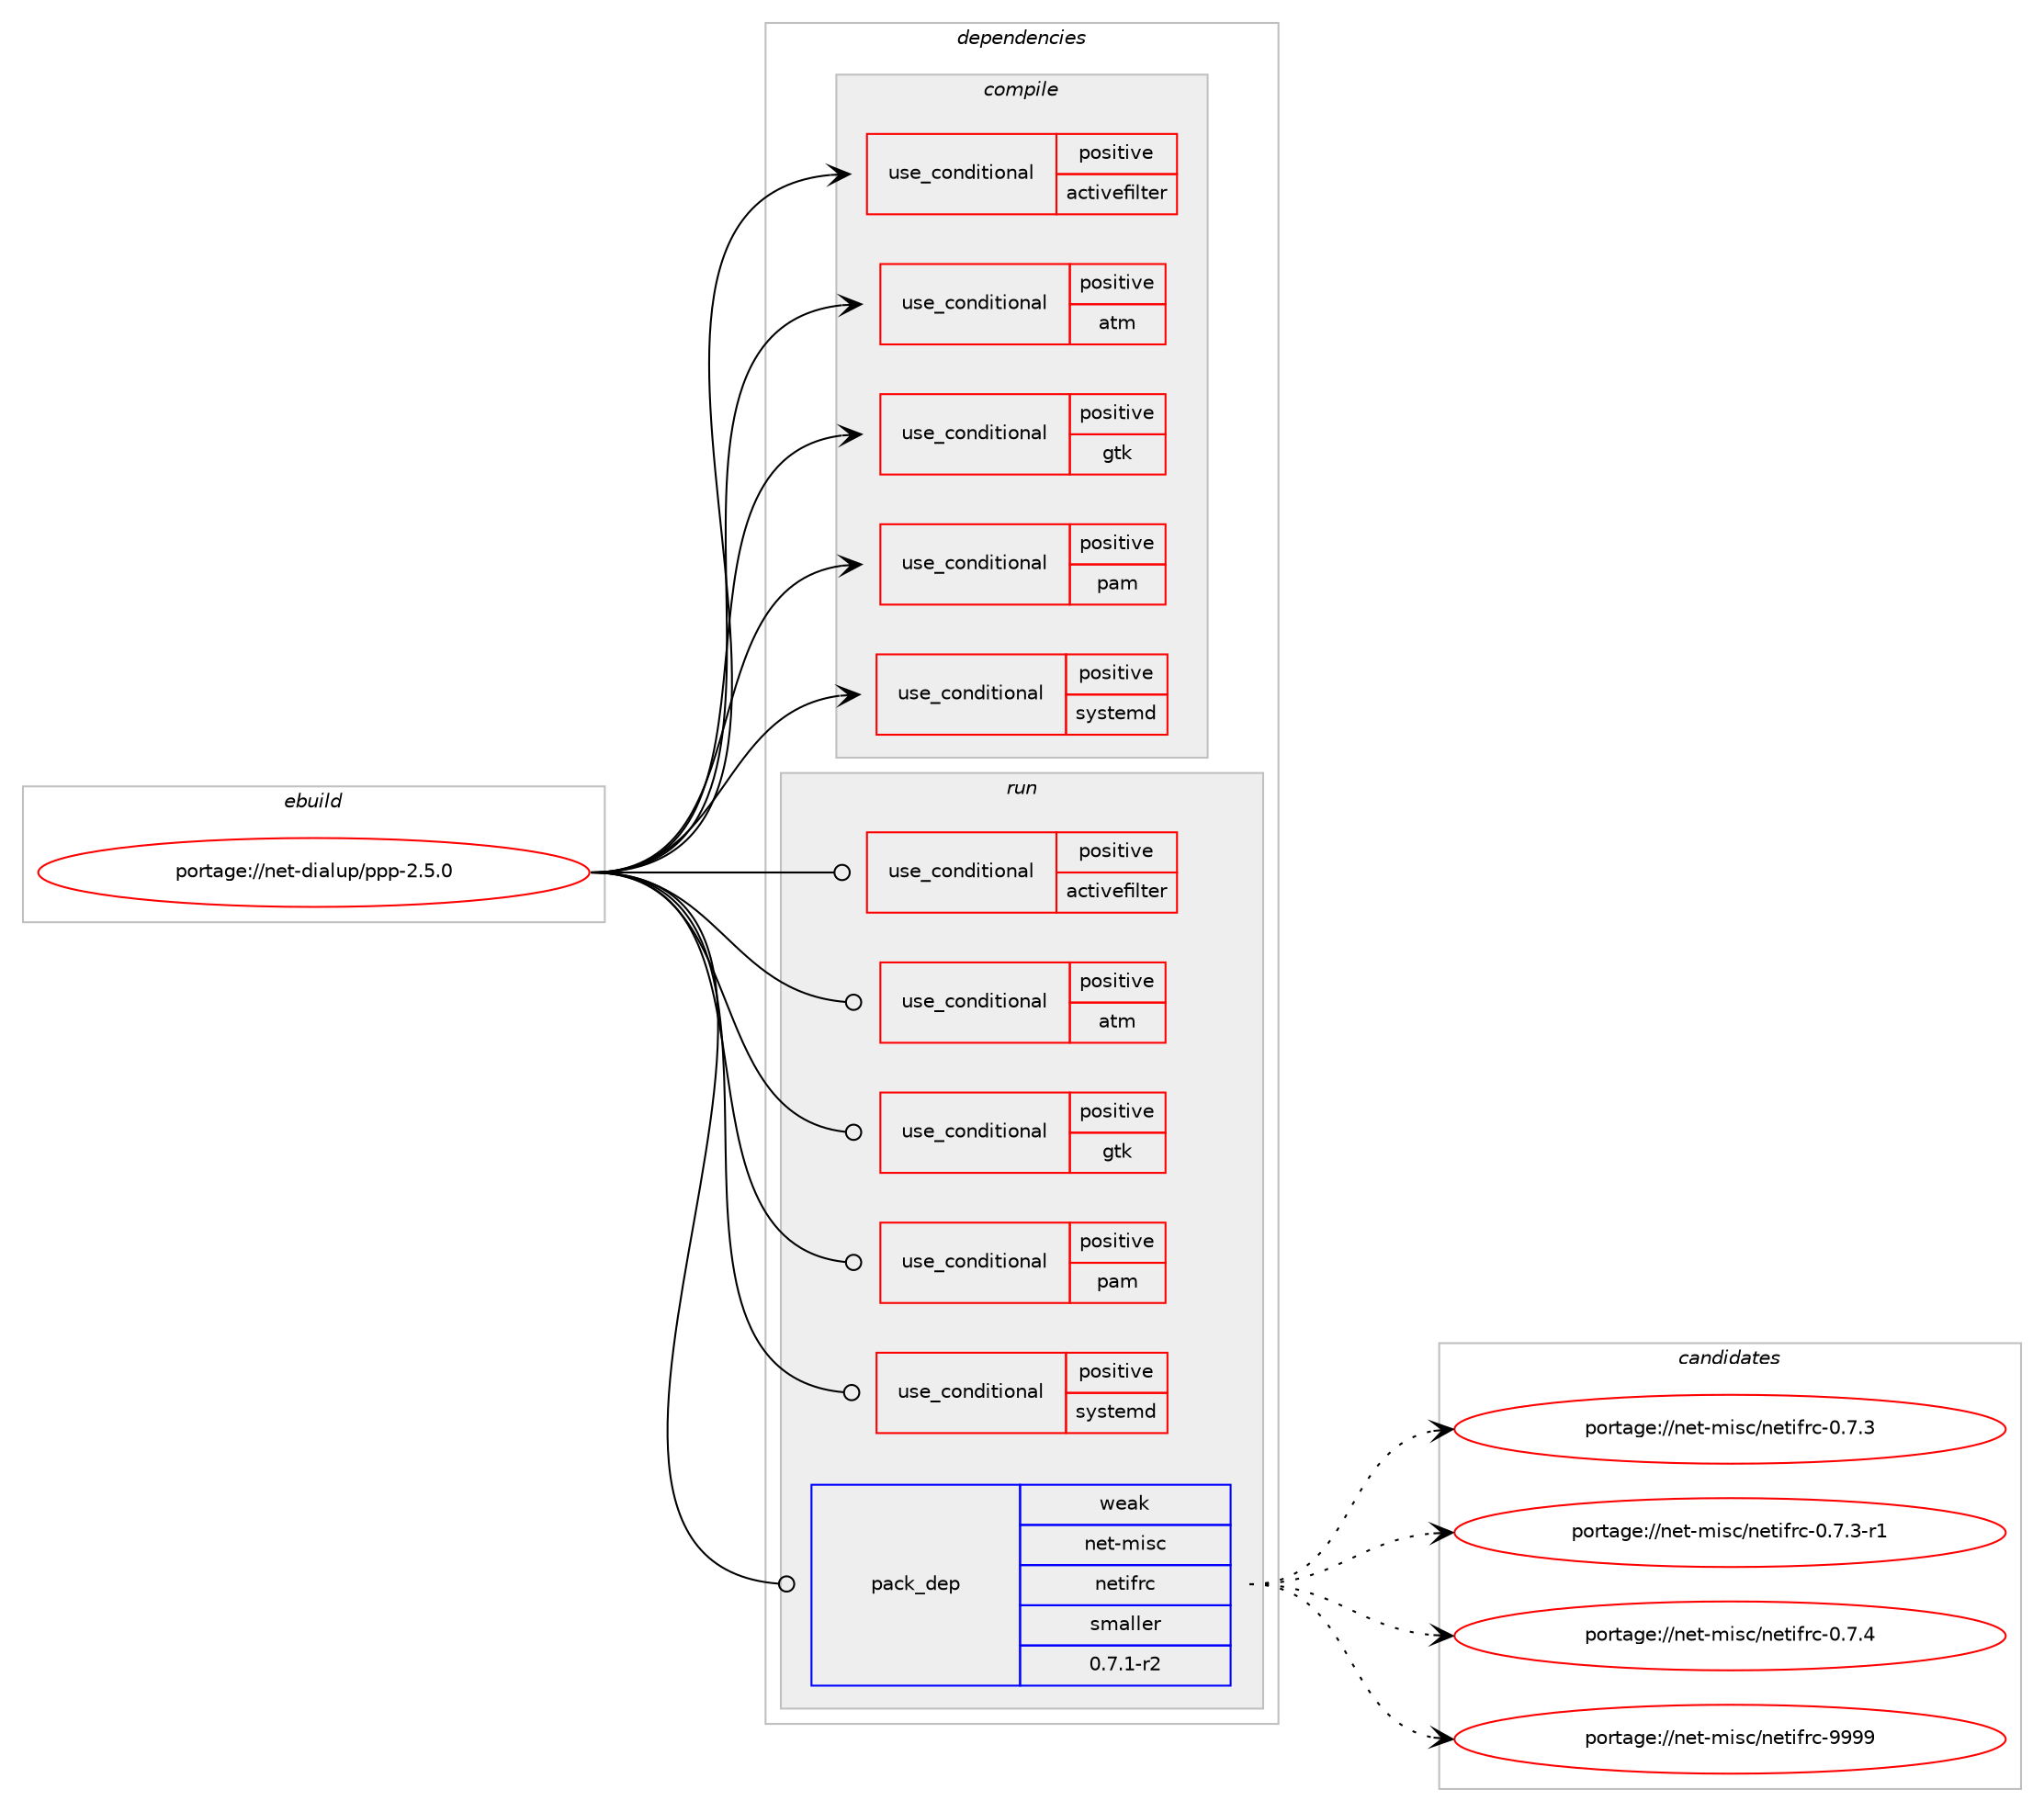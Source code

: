 digraph prolog {

# *************
# Graph options
# *************

newrank=true;
concentrate=true;
compound=true;
graph [rankdir=LR,fontname=Helvetica,fontsize=10,ranksep=1.5];#, ranksep=2.5, nodesep=0.2];
edge  [arrowhead=vee];
node  [fontname=Helvetica,fontsize=10];

# **********
# The ebuild
# **********

subgraph cluster_leftcol {
color=gray;
label=<<i>ebuild</i>>;
id [label="portage://net-dialup/ppp-2.5.0", color=red, width=4, href="../net-dialup/ppp-2.5.0.svg"];
}

# ****************
# The dependencies
# ****************

subgraph cluster_midcol {
color=gray;
label=<<i>dependencies</i>>;
subgraph cluster_compile {
fillcolor="#eeeeee";
style=filled;
label=<<i>compile</i>>;
subgraph cond11 {
dependency11 [label=<<TABLE BORDER="0" CELLBORDER="1" CELLSPACING="0" CELLPADDING="4"><TR><TD ROWSPAN="3" CELLPADDING="10">use_conditional</TD></TR><TR><TD>positive</TD></TR><TR><TD>activefilter</TD></TR></TABLE>>, shape=none, color=red];
# *** BEGIN UNKNOWN DEPENDENCY TYPE (TODO) ***
# dependency11 -> package_dependency(portage://net-dialup/ppp-2.5.0,install,no,net-libs,libpcap,none,[,,],[],[])
# *** END UNKNOWN DEPENDENCY TYPE (TODO) ***

}
id:e -> dependency11:w [weight=20,style="solid",arrowhead="vee"];
subgraph cond12 {
dependency12 [label=<<TABLE BORDER="0" CELLBORDER="1" CELLSPACING="0" CELLPADDING="4"><TR><TD ROWSPAN="3" CELLPADDING="10">use_conditional</TD></TR><TR><TD>positive</TD></TR><TR><TD>atm</TD></TR></TABLE>>, shape=none, color=red];
# *** BEGIN UNKNOWN DEPENDENCY TYPE (TODO) ***
# dependency12 -> package_dependency(portage://net-dialup/ppp-2.5.0,install,no,net-dialup,linux-atm,none,[,,],[],[])
# *** END UNKNOWN DEPENDENCY TYPE (TODO) ***

}
id:e -> dependency12:w [weight=20,style="solid",arrowhead="vee"];
subgraph cond13 {
dependency13 [label=<<TABLE BORDER="0" CELLBORDER="1" CELLSPACING="0" CELLPADDING="4"><TR><TD ROWSPAN="3" CELLPADDING="10">use_conditional</TD></TR><TR><TD>positive</TD></TR><TR><TD>gtk</TD></TR></TABLE>>, shape=none, color=red];
# *** BEGIN UNKNOWN DEPENDENCY TYPE (TODO) ***
# dependency13 -> package_dependency(portage://net-dialup/ppp-2.5.0,install,no,x11-libs,gtk+,none,[,,],[slot(2)],[])
# *** END UNKNOWN DEPENDENCY TYPE (TODO) ***

}
id:e -> dependency13:w [weight=20,style="solid",arrowhead="vee"];
subgraph cond14 {
dependency14 [label=<<TABLE BORDER="0" CELLBORDER="1" CELLSPACING="0" CELLPADDING="4"><TR><TD ROWSPAN="3" CELLPADDING="10">use_conditional</TD></TR><TR><TD>positive</TD></TR><TR><TD>pam</TD></TR></TABLE>>, shape=none, color=red];
# *** BEGIN UNKNOWN DEPENDENCY TYPE (TODO) ***
# dependency14 -> package_dependency(portage://net-dialup/ppp-2.5.0,install,no,sys-libs,pam,none,[,,],[],[])
# *** END UNKNOWN DEPENDENCY TYPE (TODO) ***

}
id:e -> dependency14:w [weight=20,style="solid",arrowhead="vee"];
subgraph cond15 {
dependency15 [label=<<TABLE BORDER="0" CELLBORDER="1" CELLSPACING="0" CELLPADDING="4"><TR><TD ROWSPAN="3" CELLPADDING="10">use_conditional</TD></TR><TR><TD>positive</TD></TR><TR><TD>systemd</TD></TR></TABLE>>, shape=none, color=red];
# *** BEGIN UNKNOWN DEPENDENCY TYPE (TODO) ***
# dependency15 -> package_dependency(portage://net-dialup/ppp-2.5.0,install,no,sys-apps,systemd,none,[,,],[],[])
# *** END UNKNOWN DEPENDENCY TYPE (TODO) ***

}
id:e -> dependency15:w [weight=20,style="solid",arrowhead="vee"];
# *** BEGIN UNKNOWN DEPENDENCY TYPE (TODO) ***
# id -> package_dependency(portage://net-dialup/ppp-2.5.0,install,no,dev-libs,openssl,none,[,,],[slot(0),equal],[])
# *** END UNKNOWN DEPENDENCY TYPE (TODO) ***

# *** BEGIN UNKNOWN DEPENDENCY TYPE (TODO) ***
# id -> package_dependency(portage://net-dialup/ppp-2.5.0,install,no,virtual,libcrypt,none,[,,],any_same_slot,[])
# *** END UNKNOWN DEPENDENCY TYPE (TODO) ***

}
subgraph cluster_compileandrun {
fillcolor="#eeeeee";
style=filled;
label=<<i>compile and run</i>>;
}
subgraph cluster_run {
fillcolor="#eeeeee";
style=filled;
label=<<i>run</i>>;
subgraph cond16 {
dependency16 [label=<<TABLE BORDER="0" CELLBORDER="1" CELLSPACING="0" CELLPADDING="4"><TR><TD ROWSPAN="3" CELLPADDING="10">use_conditional</TD></TR><TR><TD>positive</TD></TR><TR><TD>activefilter</TD></TR></TABLE>>, shape=none, color=red];
# *** BEGIN UNKNOWN DEPENDENCY TYPE (TODO) ***
# dependency16 -> package_dependency(portage://net-dialup/ppp-2.5.0,run,no,net-libs,libpcap,none,[,,],[],[])
# *** END UNKNOWN DEPENDENCY TYPE (TODO) ***

}
id:e -> dependency16:w [weight=20,style="solid",arrowhead="odot"];
subgraph cond17 {
dependency17 [label=<<TABLE BORDER="0" CELLBORDER="1" CELLSPACING="0" CELLPADDING="4"><TR><TD ROWSPAN="3" CELLPADDING="10">use_conditional</TD></TR><TR><TD>positive</TD></TR><TR><TD>atm</TD></TR></TABLE>>, shape=none, color=red];
# *** BEGIN UNKNOWN DEPENDENCY TYPE (TODO) ***
# dependency17 -> package_dependency(portage://net-dialup/ppp-2.5.0,run,no,net-dialup,linux-atm,none,[,,],[],[])
# *** END UNKNOWN DEPENDENCY TYPE (TODO) ***

}
id:e -> dependency17:w [weight=20,style="solid",arrowhead="odot"];
subgraph cond18 {
dependency18 [label=<<TABLE BORDER="0" CELLBORDER="1" CELLSPACING="0" CELLPADDING="4"><TR><TD ROWSPAN="3" CELLPADDING="10">use_conditional</TD></TR><TR><TD>positive</TD></TR><TR><TD>gtk</TD></TR></TABLE>>, shape=none, color=red];
# *** BEGIN UNKNOWN DEPENDENCY TYPE (TODO) ***
# dependency18 -> package_dependency(portage://net-dialup/ppp-2.5.0,run,no,x11-libs,gtk+,none,[,,],[slot(2)],[])
# *** END UNKNOWN DEPENDENCY TYPE (TODO) ***

}
id:e -> dependency18:w [weight=20,style="solid",arrowhead="odot"];
subgraph cond19 {
dependency19 [label=<<TABLE BORDER="0" CELLBORDER="1" CELLSPACING="0" CELLPADDING="4"><TR><TD ROWSPAN="3" CELLPADDING="10">use_conditional</TD></TR><TR><TD>positive</TD></TR><TR><TD>pam</TD></TR></TABLE>>, shape=none, color=red];
# *** BEGIN UNKNOWN DEPENDENCY TYPE (TODO) ***
# dependency19 -> package_dependency(portage://net-dialup/ppp-2.5.0,run,no,sys-libs,pam,none,[,,],[],[])
# *** END UNKNOWN DEPENDENCY TYPE (TODO) ***

}
id:e -> dependency19:w [weight=20,style="solid",arrowhead="odot"];
subgraph cond20 {
dependency20 [label=<<TABLE BORDER="0" CELLBORDER="1" CELLSPACING="0" CELLPADDING="4"><TR><TD ROWSPAN="3" CELLPADDING="10">use_conditional</TD></TR><TR><TD>positive</TD></TR><TR><TD>systemd</TD></TR></TABLE>>, shape=none, color=red];
# *** BEGIN UNKNOWN DEPENDENCY TYPE (TODO) ***
# dependency20 -> package_dependency(portage://net-dialup/ppp-2.5.0,run,no,sys-apps,systemd,none,[,,],[],[])
# *** END UNKNOWN DEPENDENCY TYPE (TODO) ***

}
id:e -> dependency20:w [weight=20,style="solid",arrowhead="odot"];
# *** BEGIN UNKNOWN DEPENDENCY TYPE (TODO) ***
# id -> package_dependency(portage://net-dialup/ppp-2.5.0,run,no,dev-libs,openssl,none,[,,],[slot(0),equal],[])
# *** END UNKNOWN DEPENDENCY TYPE (TODO) ***

# *** BEGIN UNKNOWN DEPENDENCY TYPE (TODO) ***
# id -> package_dependency(portage://net-dialup/ppp-2.5.0,run,no,virtual,libcrypt,none,[,,],any_same_slot,[])
# *** END UNKNOWN DEPENDENCY TYPE (TODO) ***

subgraph pack1 {
dependency21 [label=<<TABLE BORDER="0" CELLBORDER="1" CELLSPACING="0" CELLPADDING="4" WIDTH="220"><TR><TD ROWSPAN="6" CELLPADDING="30">pack_dep</TD></TR><TR><TD WIDTH="110">weak</TD></TR><TR><TD>net-misc</TD></TR><TR><TD>netifrc</TD></TR><TR><TD>smaller</TD></TR><TR><TD>0.7.1-r2</TD></TR></TABLE>>, shape=none, color=blue];
}
id:e -> dependency21:w [weight=20,style="solid",arrowhead="odot"];
}
}

# **************
# The candidates
# **************

subgraph cluster_choices {
rank=same;
color=gray;
label=<<i>candidates</i>>;

subgraph choice1 {
color=black;
nodesep=1;
choice11010111645109105115994711010111610510211499454846554651 [label="portage://net-misc/netifrc-0.7.3", color=red, width=4,href="../net-misc/netifrc-0.7.3.svg"];
choice110101116451091051159947110101116105102114994548465546514511449 [label="portage://net-misc/netifrc-0.7.3-r1", color=red, width=4,href="../net-misc/netifrc-0.7.3-r1.svg"];
choice11010111645109105115994711010111610510211499454846554652 [label="portage://net-misc/netifrc-0.7.4", color=red, width=4,href="../net-misc/netifrc-0.7.4.svg"];
choice110101116451091051159947110101116105102114994557575757 [label="portage://net-misc/netifrc-9999", color=red, width=4,href="../net-misc/netifrc-9999.svg"];
dependency21:e -> choice11010111645109105115994711010111610510211499454846554651:w [style=dotted,weight="100"];
dependency21:e -> choice110101116451091051159947110101116105102114994548465546514511449:w [style=dotted,weight="100"];
dependency21:e -> choice11010111645109105115994711010111610510211499454846554652:w [style=dotted,weight="100"];
dependency21:e -> choice110101116451091051159947110101116105102114994557575757:w [style=dotted,weight="100"];
}
}

}

